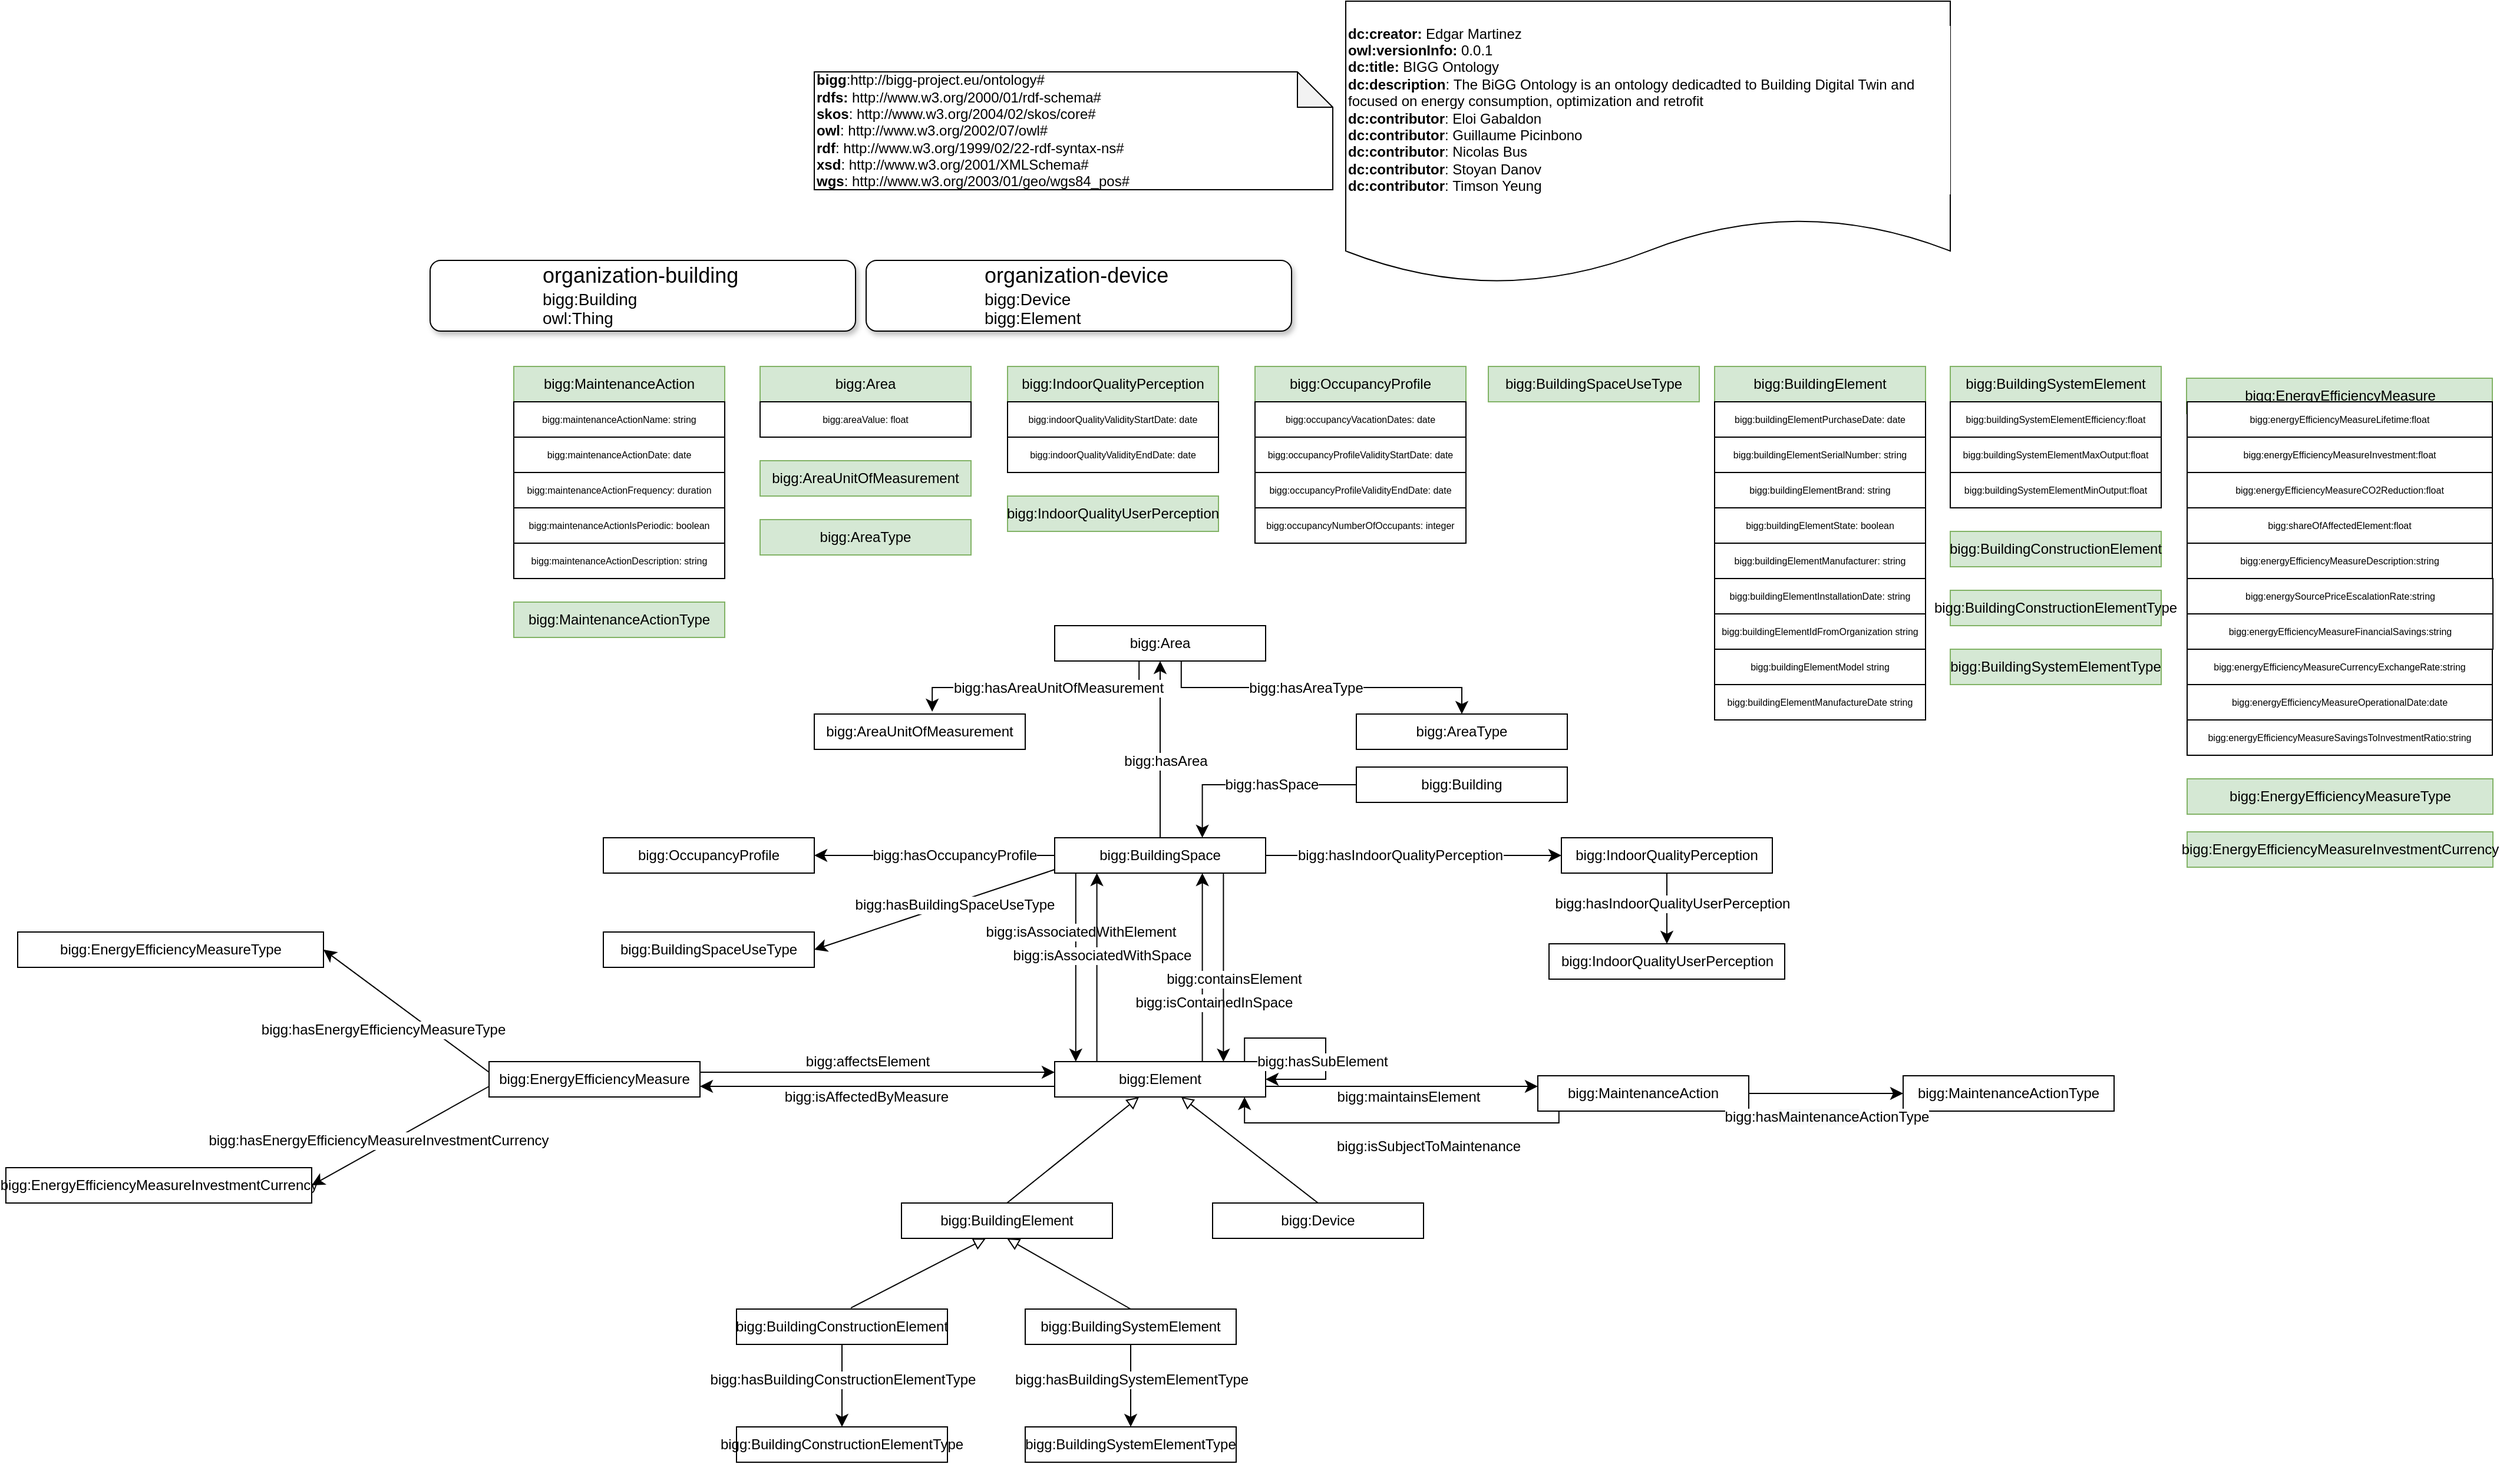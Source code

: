 <mxfile version="20.2.3" type="embed"><diagram id="sByL3Rf1dp-cdoiCJWXM" name="Page-1"><mxGraphModel dx="2007" dy="1798" grid="1" gridSize="10" guides="1" tooltips="1" connect="1" arrows="1" fold="1" page="1" pageScale="1" pageWidth="827" pageHeight="1169" math="0" shadow="0"><root><mxCell id="0"/><mxCell id="1" parent="0"/><mxCell id="2" value="bigg:IndoorQualityPerception" style="rounded=0;whiteSpace=wrap;html=1;snapToPoint=1;points=[[0.1,0],[0.2,0],[0.3,0],[0.4,0],[0.5,0],[0.6,0],[0.7,0],[0.8,0],[0.9,0],[0,0.1],[0,0.3],[0,0.5],[0,0.7],[0,0.9],[0.1,1],[0.2,1],[0.3,1],[0.4,1],[0.5,1],[0.6,1],[0.7,1],[0.8,1],[0.9,1],[1,0.1],[1,0.3],[1,0.5],[1,0.7],[1,0.9]];fillColor=#d5e8d4;strokeColor=#82b366;" parent="1" vertex="1"><mxGeometry x="240" y="160.0" width="179" height="30" as="geometry"/></mxCell><mxCell id="3" value="bigg:indoorQualityValidityStartDate: date" style="rounded=0;whiteSpace=wrap;html=1;snapToPoint=1;points=[[0.1,0],[0.2,0],[0.3,0],[0.4,0],[0.5,0],[0.6,0],[0.7,0],[0.8,0],[0.9,0],[0,0.1],[0,0.3],[0,0.5],[0,0.7],[0,0.9],[0.1,1],[0.2,1],[0.3,1],[0.4,1],[0.5,1],[0.6,1],[0.7,1],[0.8,1],[0.9,1],[1,0.1],[1,0.3],[1,0.5],[1,0.7],[1,0.9]];fontSize=8;" parent="1" vertex="1"><mxGeometry x="240" y="190.0" width="179" height="30" as="geometry"/></mxCell><mxCell id="4" value="bigg:indoorQualityValidityEndDate: date" style="rounded=0;whiteSpace=wrap;html=1;snapToPoint=1;points=[[0.1,0],[0.2,0],[0.3,0],[0.4,0],[0.5,0],[0.6,0],[0.7,0],[0.8,0],[0.9,0],[0,0.1],[0,0.3],[0,0.5],[0,0.7],[0,0.9],[0.1,1],[0.2,1],[0.3,1],[0.4,1],[0.5,1],[0.6,1],[0.7,1],[0.8,1],[0.9,1],[1,0.1],[1,0.3],[1,0.5],[1,0.7],[1,0.9]];labelBackgroundColor=none;fontFamily=Helvetica;fontColor=#000000;fontSize=8;" parent="1" vertex="1"><mxGeometry x="240" y="220.0" width="179" height="30" as="geometry"/></mxCell><mxCell id="5" value="bigg:IndoorQualityUserPerception" style="rounded=0;whiteSpace=wrap;html=1;snapToPoint=1;points=[[0.1,0],[0.2,0],[0.3,0],[0.4,0],[0.5,0],[0.6,0],[0.7,0],[0.8,0],[0.9,0],[0,0.1],[0,0.3],[0,0.5],[0,0.7],[0,0.9],[0.1,1],[0.2,1],[0.3,1],[0.4,1],[0.5,1],[0.6,1],[0.7,1],[0.8,1],[0.9,1],[1,0.1],[1,0.3],[1,0.5],[1,0.7],[1,0.9]];fillColor=#d5e8d4;strokeColor=#82b366;" parent="1" vertex="1"><mxGeometry x="240" y="270.0" width="179" height="30" as="geometry"/></mxCell><mxCell id="6" value="bigg:Area" style="rounded=0;whiteSpace=wrap;html=1;snapToPoint=1;points=[[0.1,0],[0.2,0],[0.3,0],[0.4,0],[0.5,0],[0.6,0],[0.7,0],[0.8,0],[0.9,0],[0,0.1],[0,0.3],[0,0.5],[0,0.7],[0,0.9],[0.1,1],[0.2,1],[0.3,1],[0.4,1],[0.5,1],[0.6,1],[0.7,1],[0.8,1],[0.9,1],[1,0.1],[1,0.3],[1,0.5],[1,0.7],[1,0.9]];fillColor=#d5e8d4;strokeColor=#82b366;" parent="1" vertex="1"><mxGeometry x="30" y="160.0" width="179" height="30" as="geometry"/></mxCell><mxCell id="7" value="bigg:areaValue: float" style="rounded=0;whiteSpace=wrap;html=1;snapToPoint=1;points=[[0.1,0],[0.2,0],[0.3,0],[0.4,0],[0.5,0],[0.6,0],[0.7,0],[0.8,0],[0.9,0],[0,0.1],[0,0.3],[0,0.5],[0,0.7],[0,0.9],[0.1,1],[0.2,1],[0.3,1],[0.4,1],[0.5,1],[0.6,1],[0.7,1],[0.8,1],[0.9,1],[1,0.1],[1,0.3],[1,0.5],[1,0.7],[1,0.9]];fontSize=8;" parent="1" vertex="1"><mxGeometry x="30" y="190.0" width="179" height="30" as="geometry"/></mxCell><mxCell id="8" value="bigg:AreaType" style="rounded=0;whiteSpace=wrap;html=1;snapToPoint=1;points=[[0.1,0],[0.2,0],[0.3,0],[0.4,0],[0.5,0],[0.6,0],[0.7,0],[0.8,0],[0.9,0],[0,0.1],[0,0.3],[0,0.5],[0,0.7],[0,0.9],[0.1,1],[0.2,1],[0.3,1],[0.4,1],[0.5,1],[0.6,1],[0.7,1],[0.8,1],[0.9,1],[1,0.1],[1,0.3],[1,0.5],[1,0.7],[1,0.9]];fillColor=#d5e8d4;strokeColor=#82b366;" parent="1" vertex="1"><mxGeometry x="30" y="290.0" width="179" height="30" as="geometry"/></mxCell><mxCell id="9" value="bigg:AreaUnitOfMeasurement" style="rounded=0;whiteSpace=wrap;html=1;snapToPoint=1;points=[[0.1,0],[0.2,0],[0.3,0],[0.4,0],[0.5,0],[0.6,0],[0.7,0],[0.8,0],[0.9,0],[0,0.1],[0,0.3],[0,0.5],[0,0.7],[0,0.9],[0.1,1],[0.2,1],[0.3,1],[0.4,1],[0.5,1],[0.6,1],[0.7,1],[0.8,1],[0.9,1],[1,0.1],[1,0.3],[1,0.5],[1,0.7],[1,0.9]];fillColor=#d5e8d4;strokeColor=#82b366;" parent="1" vertex="1"><mxGeometry x="30" y="240.0" width="179" height="30" as="geometry"/></mxCell><mxCell id="10" value="bigg:OccupancyProfile" style="rounded=0;whiteSpace=wrap;html=1;snapToPoint=1;points=[[0.1,0],[0.2,0],[0.3,0],[0.4,0],[0.5,0],[0.6,0],[0.7,0],[0.8,0],[0.9,0],[0,0.1],[0,0.3],[0,0.5],[0,0.7],[0,0.9],[0.1,1],[0.2,1],[0.3,1],[0.4,1],[0.5,1],[0.6,1],[0.7,1],[0.8,1],[0.9,1],[1,0.1],[1,0.3],[1,0.5],[1,0.7],[1,0.9]];fillColor=#d5e8d4;strokeColor=#82b366;" parent="1" vertex="1"><mxGeometry x="450" y="160.0" width="179" height="30" as="geometry"/></mxCell><mxCell id="11" value="bigg:occupancyVacationDates: date" style="rounded=0;whiteSpace=wrap;html=1;snapToPoint=1;points=[[0.1,0],[0.2,0],[0.3,0],[0.4,0],[0.5,0],[0.6,0],[0.7,0],[0.8,0],[0.9,0],[0,0.1],[0,0.3],[0,0.5],[0,0.7],[0,0.9],[0.1,1],[0.2,1],[0.3,1],[0.4,1],[0.5,1],[0.6,1],[0.7,1],[0.8,1],[0.9,1],[1,0.1],[1,0.3],[1,0.5],[1,0.7],[1,0.9]];fontSize=8;" parent="1" vertex="1"><mxGeometry x="450" y="190.0" width="179" height="30" as="geometry"/></mxCell><mxCell id="12" value="bigg:occupancyProfileValidityStartDate: date" style="rounded=0;whiteSpace=wrap;html=1;snapToPoint=1;points=[[0.1,0],[0.2,0],[0.3,0],[0.4,0],[0.5,0],[0.6,0],[0.7,0],[0.8,0],[0.9,0],[0,0.1],[0,0.3],[0,0.5],[0,0.7],[0,0.9],[0.1,1],[0.2,1],[0.3,1],[0.4,1],[0.5,1],[0.6,1],[0.7,1],[0.8,1],[0.9,1],[1,0.1],[1,0.3],[1,0.5],[1,0.7],[1,0.9]];labelBackgroundColor=none;fontFamily=Helvetica;fontColor=#000000;fontSize=8;" parent="1" vertex="1"><mxGeometry x="450" y="220.0" width="179" height="30" as="geometry"/></mxCell><mxCell id="13" value="bigg:occupancyProfileValidityEndDate: date" style="rounded=0;whiteSpace=wrap;html=1;snapToPoint=1;points=[[0.1,0],[0.2,0],[0.3,0],[0.4,0],[0.5,0],[0.6,0],[0.7,0],[0.8,0],[0.9,0],[0,0.1],[0,0.3],[0,0.5],[0,0.7],[0,0.9],[0.1,1],[0.2,1],[0.3,1],[0.4,1],[0.5,1],[0.6,1],[0.7,1],[0.8,1],[0.9,1],[1,0.1],[1,0.3],[1,0.5],[1,0.7],[1,0.9]];labelBackgroundColor=none;fontFamily=Helvetica;fontColor=#000000;fontSize=8;" parent="1" vertex="1"><mxGeometry x="450" y="250.0" width="179" height="30" as="geometry"/></mxCell><mxCell id="14" value="bigg:occupancyNumberOfOccupants: integer" style="rounded=0;whiteSpace=wrap;html=1;snapToPoint=1;points=[[0.1,0],[0.2,0],[0.3,0],[0.4,0],[0.5,0],[0.6,0],[0.7,0],[0.8,0],[0.9,0],[0,0.1],[0,0.3],[0,0.5],[0,0.7],[0,0.9],[0.1,1],[0.2,1],[0.3,1],[0.4,1],[0.5,1],[0.6,1],[0.7,1],[0.8,1],[0.9,1],[1,0.1],[1,0.3],[1,0.5],[1,0.7],[1,0.9]];labelBackgroundColor=none;fontFamily=Helvetica;fontColor=#000000;fontSize=8;" parent="1" vertex="1"><mxGeometry x="450" y="280.0" width="179" height="30" as="geometry"/></mxCell><mxCell id="20" value="&lt;div&gt;&lt;b&gt;bigg&lt;/b&gt;:http://bigg-project.eu/ontology#&lt;/div&gt;&lt;div&gt;&lt;/div&gt;&lt;b&gt;rdfs:&lt;/b&gt; http://www.w3.org/2000/01/rdf-schema#&lt;br&gt;&lt;div&gt;&lt;span style=&quot;background-color: initial;&quot;&gt;&lt;b&gt;skos&lt;/b&gt;: http://www.w3.org/2004/02/skos/core#&lt;/span&gt;&lt;br&gt;&lt;/div&gt;&lt;div&gt;&lt;b&gt;owl&lt;/b&gt;: http://www.w3.org/2002/07/owl#&lt;/div&gt;&lt;div&gt;&lt;span style=&quot;background-color: initial;&quot;&gt;&lt;b&gt;rdf&lt;/b&gt;: http://www.w3.org/1999/02/22-rdf-syntax-ns#&lt;/span&gt;&lt;br&gt;&lt;/div&gt;&lt;div&gt;&lt;b&gt;xsd&lt;/b&gt;: http://www.w3.org/2001/XMLSchema#&lt;/div&gt;&lt;div&gt;&lt;b&gt;wgs&lt;/b&gt;: http://www.w3.org/2003/01/geo/wgs84_pos#&lt;/div&gt;" style="shape=note;whiteSpace=wrap;html=1;backgroundOutline=1;darkOpacity=0.05;align=left;" parent="1" vertex="1"><mxGeometry x="76" y="-90" width="440" height="100" as="geometry"/></mxCell><mxCell id="21" value="&lt;div&gt;&lt;b&gt;dc:creator:&lt;/b&gt;&amp;nbsp;Edgar Martinez&lt;/div&gt;&lt;div&gt;&lt;b&gt;owl:versionInfo:&lt;/b&gt; 0.0.1&lt;/div&gt;&lt;div&gt;&lt;b&gt;dc:title:&lt;/b&gt;&amp;nbsp;BIGG Ontology&lt;/div&gt;&lt;div&gt;&lt;b&gt;dc:description&lt;/b&gt;:&amp;nbsp;The BiGG Ontology is an ontology dedicadted to Building Digital Twin and focused on energy consumption, optimization and retrofit&lt;/div&gt;&lt;div&gt;&lt;b&gt;dc:contributor&lt;/b&gt;:&amp;nbsp;Eloi Gabaldon&lt;/div&gt;&lt;div&gt;&lt;b&gt;dc:contributor&lt;/b&gt;:&amp;nbsp;Guillaume Picinbono&lt;br&gt;&lt;/div&gt;&lt;div&gt;&lt;b&gt;dc:contributor&lt;/b&gt;:&amp;nbsp;&lt;span style=&quot;background-color: rgb(255, 255, 255);&quot;&gt;Nicolas Bus&lt;br&gt;&lt;/span&gt;&lt;/div&gt;&lt;div&gt;&lt;span style=&quot;background-color: rgb(255, 255, 255);&quot;&gt;&lt;b&gt;dc:contributor&lt;/b&gt;:&amp;nbsp;Stoyan Danov&lt;br&gt;&lt;/span&gt;&lt;/div&gt;&lt;div&gt;&lt;span style=&quot;background-color: rgb(255, 255, 255);&quot;&gt;&lt;b&gt;dc:contributor&lt;/b&gt;:&amp;nbsp;Timson Yeung&lt;/span&gt;&lt;/div&gt;" style="shape=document;whiteSpace=wrap;html=1;boundedLbl=1;labelBackgroundColor=#ffffff;strokeColor=#000000;fontSize=12;fontColor=#000000;size=0.233;align=left;" parent="1" vertex="1"><mxGeometry x="527" y="-150" width="513" height="240" as="geometry"/></mxCell><mxCell id="22" value="bigg:BuildingSpaceUseType" style="rounded=0;whiteSpace=wrap;html=1;snapToPoint=1;points=[[0.1,0],[0.2,0],[0.3,0],[0.4,0],[0.5,0],[0.6,0],[0.7,0],[0.8,0],[0.9,0],[0,0.1],[0,0.3],[0,0.5],[0,0.7],[0,0.9],[0.1,1],[0.2,1],[0.3,1],[0.4,1],[0.5,1],[0.6,1],[0.7,1],[0.8,1],[0.9,1],[1,0.1],[1,0.3],[1,0.5],[1,0.7],[1,0.9]];fillColor=#d5e8d4;strokeColor=#82b366;" parent="1" vertex="1"><mxGeometry x="648" y="160.0" width="179" height="30" as="geometry"/></mxCell><mxCell id="23" value="bigg:BuildingSpace" style="rounded=0;whiteSpace=wrap;html=1;snapToPoint=1;points=[[0.1,0],[0.2,0],[0.3,0],[0.4,0],[0.5,0],[0.6,0],[0.7,0],[0.8,0],[0.9,0],[0,0.1],[0,0.3],[0,0.5],[0,0.7],[0,0.9],[0.1,1],[0.2,1],[0.3,1],[0.4,1],[0.5,1],[0.6,1],[0.7,1],[0.8,1],[0.9,1],[1,0.1],[1,0.3],[1,0.5],[1,0.7],[1,0.9]];" parent="1" vertex="1"><mxGeometry x="280" y="560" width="179" height="30" as="geometry"/></mxCell><mxCell id="24" value="bigg:Area" style="rounded=0;whiteSpace=wrap;html=1;snapToPoint=1;points=[[0.1,0],[0.2,0],[0.3,0],[0.4,0],[0.5,0],[0.6,0],[0.7,0],[0.8,0],[0.9,0],[0,0.1],[0,0.3],[0,0.5],[0,0.7],[0,0.9],[0.1,1],[0.2,1],[0.3,1],[0.4,1],[0.5,1],[0.6,1],[0.7,1],[0.8,1],[0.9,1],[1,0.1],[1,0.3],[1,0.5],[1,0.7],[1,0.9]];" parent="1" vertex="1"><mxGeometry x="280" y="380.0" width="179" height="30" as="geometry"/></mxCell><mxCell id="25" value="" style="endArrow=classic;html=1;endSize=8;arcSize=0;rounded=0;entryX=0.5;entryY=1;entryDx=0;entryDy=0;exitX=0.5;exitY=0;exitDx=0;exitDy=0;" parent="1" source="23" target="24" edge="1"><mxGeometry width="50" height="50" relative="1" as="geometry"><mxPoint x="380" y="550" as="sourcePoint"/><mxPoint x="450" y="890" as="targetPoint"/></mxGeometry></mxCell><mxCell id="26" value="&lt;div&gt;bigg:hasArea&lt;/div&gt;" style="text;html=1;align=center;verticalAlign=middle;resizable=0;points=[];labelBackgroundColor=#ffffff;" parent="25" vertex="1" connectable="0"><mxGeometry x="-0.127" relative="1" as="geometry"><mxPoint x="4.17" as="offset"/></mxGeometry></mxCell><mxCell id="27" value="bigg:AreaType" style="rounded=0;whiteSpace=wrap;html=1;snapToPoint=1;points=[[0.1,0],[0.2,0],[0.3,0],[0.4,0],[0.5,0],[0.6,0],[0.7,0],[0.8,0],[0.9,0],[0,0.1],[0,0.3],[0,0.5],[0,0.7],[0,0.9],[0.1,1],[0.2,1],[0.3,1],[0.4,1],[0.5,1],[0.6,1],[0.7,1],[0.8,1],[0.9,1],[1,0.1],[1,0.3],[1,0.5],[1,0.7],[1,0.9]];" parent="1" vertex="1"><mxGeometry x="536" y="455.0" width="179" height="30" as="geometry"/></mxCell><mxCell id="28" value="bigg:AreaUnitOfMeasurement" style="rounded=0;whiteSpace=wrap;html=1;snapToPoint=1;points=[[0.1,0],[0.2,0],[0.3,0],[0.4,0],[0.5,0],[0.6,0],[0.7,0],[0.8,0],[0.9,0],[0,0.1],[0,0.3],[0,0.5],[0,0.7],[0,0.9],[0.1,1],[0.2,1],[0.3,1],[0.4,1],[0.5,1],[0.6,1],[0.7,1],[0.8,1],[0.9,1],[1,0.1],[1,0.3],[1,0.5],[1,0.7],[1,0.9]];" parent="1" vertex="1"><mxGeometry x="76" y="455.0" width="179" height="30" as="geometry"/></mxCell><mxCell id="30" value="" style="endArrow=classic;html=1;exitX=0.4;exitY=1;exitDx=0;exitDy=0;endSize=8;arcSize=0;rounded=0;entryX=0.559;entryY=-0.067;entryDx=0;entryDy=0;entryPerimeter=0;edgeStyle=orthogonalEdgeStyle;" parent="1" source="24" target="28" edge="1"><mxGeometry width="50" height="50" relative="1" as="geometry"><mxPoint x="274.7" y="1056" as="sourcePoint"/><mxPoint x="168.5" y="1219" as="targetPoint"/></mxGeometry></mxCell><mxCell id="31" value="&lt;div&gt;bigg:hasAreaUnitOfMeasurement&lt;/div&gt;" style="text;html=1;align=center;verticalAlign=middle;resizable=0;points=[];labelBackgroundColor=#ffffff;" parent="30" vertex="1" connectable="0"><mxGeometry x="-0.127" relative="1" as="geometry"><mxPoint x="4.17" as="offset"/></mxGeometry></mxCell><mxCell id="32" value="" style="endArrow=classic;html=1;exitX=0.6;exitY=1;exitDx=0;exitDy=0;endSize=8;arcSize=0;rounded=0;entryX=0.5;entryY=0;entryDx=0;entryDy=0;edgeStyle=orthogonalEdgeStyle;" parent="1" source="24" target="27" edge="1"><mxGeometry width="50" height="50" relative="1" as="geometry"><mxPoint x="361.6" y="740" as="sourcePoint"/><mxPoint x="280.061" y="807.99" as="targetPoint"/></mxGeometry></mxCell><mxCell id="33" value="&lt;div&gt;bigg:hasAreaType&lt;/div&gt;" style="text;html=1;align=center;verticalAlign=middle;resizable=0;points=[];labelBackgroundColor=#ffffff;" parent="32" vertex="1" connectable="0"><mxGeometry x="-0.127" relative="1" as="geometry"><mxPoint x="4.17" as="offset"/></mxGeometry></mxCell><mxCell id="34" value="bigg:IndoorQualityPerception" style="rounded=0;whiteSpace=wrap;html=1;snapToPoint=1;points=[[0.1,0],[0.2,0],[0.3,0],[0.4,0],[0.5,0],[0.6,0],[0.7,0],[0.8,0],[0.9,0],[0,0.1],[0,0.3],[0,0.5],[0,0.7],[0,0.9],[0.1,1],[0.2,1],[0.3,1],[0.4,1],[0.5,1],[0.6,1],[0.7,1],[0.8,1],[0.9,1],[1,0.1],[1,0.3],[1,0.5],[1,0.7],[1,0.9]];" parent="1" vertex="1"><mxGeometry x="710" y="560.0" width="179" height="30" as="geometry"/></mxCell><mxCell id="35" value="" style="endArrow=classic;html=1;exitX=1;exitY=0.5;exitDx=0;exitDy=0;endSize=8;arcSize=0;rounded=0;entryX=0;entryY=0.5;entryDx=0;entryDy=0;" parent="1" source="23" target="34" edge="1"><mxGeometry width="50" height="50" relative="1" as="geometry"><mxPoint x="379.5" y="600" as="sourcePoint"/><mxPoint x="379.5" y="660" as="targetPoint"/></mxGeometry></mxCell><mxCell id="36" value="&lt;div&gt;bigg:hasIndoorQualityPerception&lt;/div&gt;" style="text;html=1;align=center;verticalAlign=middle;resizable=0;points=[];labelBackgroundColor=#ffffff;" parent="35" vertex="1" connectable="0"><mxGeometry x="-0.127" relative="1" as="geometry"><mxPoint x="4.17" as="offset"/></mxGeometry></mxCell><mxCell id="37" value="bigg:IndoorQualityUserPerception" style="rounded=0;whiteSpace=wrap;html=1;snapToPoint=1;points=[[0.1,0],[0.2,0],[0.3,0],[0.4,0],[0.5,0],[0.6,0],[0.7,0],[0.8,0],[0.9,0],[0,0.1],[0,0.3],[0,0.5],[0,0.7],[0,0.9],[0.1,1],[0.2,1],[0.3,1],[0.4,1],[0.5,1],[0.6,1],[0.7,1],[0.8,1],[0.9,1],[1,0.1],[1,0.3],[1,0.5],[1,0.7],[1,0.9]];" parent="1" vertex="1"><mxGeometry x="699.5" y="650" width="200" height="30" as="geometry"/></mxCell><mxCell id="38" value="" style="endArrow=classic;html=1;exitX=0.5;exitY=1;exitDx=0;exitDy=0;endSize=8;arcSize=0;rounded=0;entryX=0.5;entryY=0;entryDx=0;entryDy=0;" parent="1" source="34" target="37" edge="1"><mxGeometry width="50" height="50" relative="1" as="geometry"><mxPoint x="469" y="585" as="sourcePoint"/><mxPoint x="720" y="585" as="targetPoint"/></mxGeometry></mxCell><mxCell id="39" value="&lt;div&gt;bigg:hasIndoorQualityUserPerception&lt;/div&gt;" style="text;html=1;align=center;verticalAlign=middle;resizable=0;points=[];labelBackgroundColor=#ffffff;" parent="38" vertex="1" connectable="0"><mxGeometry x="-0.127" relative="1" as="geometry"><mxPoint x="4.17" as="offset"/></mxGeometry></mxCell><mxCell id="40" value="bigg:OccupancyProfile" style="rounded=0;whiteSpace=wrap;html=1;snapToPoint=1;points=[[0.1,0],[0.2,0],[0.3,0],[0.4,0],[0.5,0],[0.6,0],[0.7,0],[0.8,0],[0.9,0],[0,0.1],[0,0.3],[0,0.5],[0,0.7],[0,0.9],[0.1,1],[0.2,1],[0.3,1],[0.4,1],[0.5,1],[0.6,1],[0.7,1],[0.8,1],[0.9,1],[1,0.1],[1,0.3],[1,0.5],[1,0.7],[1,0.9]];" parent="1" vertex="1"><mxGeometry x="-103" y="560.0" width="179" height="30" as="geometry"/></mxCell><mxCell id="41" value="" style="endArrow=classic;html=1;exitX=0;exitY=0.5;exitDx=0;exitDy=0;endSize=8;arcSize=0;rounded=0;entryX=1;entryY=0.5;entryDx=0;entryDy=0;" parent="1" source="23" target="40" edge="1"><mxGeometry width="50" height="50" relative="1" as="geometry"><mxPoint x="469" y="585" as="sourcePoint"/><mxPoint x="720" y="585" as="targetPoint"/></mxGeometry></mxCell><mxCell id="42" value="&lt;div&gt;bigg:hasOccupancyProfile&lt;/div&gt;" style="text;html=1;align=center;verticalAlign=middle;resizable=0;points=[];labelBackgroundColor=#ffffff;" parent="41" vertex="1" connectable="0"><mxGeometry x="-0.127" relative="1" as="geometry"><mxPoint x="4.17" as="offset"/></mxGeometry></mxCell><mxCell id="45" value="bigg:BuildingSpaceUseType" style="rounded=0;whiteSpace=wrap;html=1;snapToPoint=1;points=[[0.1,0],[0.2,0],[0.3,0],[0.4,0],[0.5,0],[0.6,0],[0.7,0],[0.8,0],[0.9,0],[0,0.1],[0,0.3],[0,0.5],[0,0.7],[0,0.9],[0.1,1],[0.2,1],[0.3,1],[0.4,1],[0.5,1],[0.6,1],[0.7,1],[0.8,1],[0.9,1],[1,0.1],[1,0.3],[1,0.5],[1,0.7],[1,0.9]];" parent="1" vertex="1"><mxGeometry x="-103" y="640.0" width="179" height="30" as="geometry"/></mxCell><mxCell id="46" value="" style="endArrow=classic;html=1;endSize=8;arcSize=0;rounded=0;entryX=1;entryY=0.5;entryDx=0;entryDy=0;exitX=0;exitY=0.9;exitDx=0;exitDy=0;" parent="1" source="23" target="45" edge="1"><mxGeometry width="50" height="50" relative="1" as="geometry"><mxPoint x="250" y="620" as="sourcePoint"/><mxPoint x="86" y="585" as="targetPoint"/></mxGeometry></mxCell><mxCell id="47" value="&lt;div&gt;bigg:hasBuildingSpaceUseType&lt;/div&gt;" style="text;html=1;align=center;verticalAlign=middle;resizable=0;points=[];labelBackgroundColor=#ffffff;" parent="46" vertex="1" connectable="0"><mxGeometry x="-0.127" relative="1" as="geometry"><mxPoint x="4.17" as="offset"/></mxGeometry></mxCell><mxCell id="49" value="bigg:Element" style="rounded=0;whiteSpace=wrap;html=1;snapToPoint=1;points=[[0.1,0],[0.2,0],[0.3,0],[0.4,0],[0.5,0],[0.6,0],[0.7,0],[0.8,0],[0.9,0],[0,0.1],[0,0.3],[0,0.5],[0,0.7],[0,0.9],[0.1,1],[0.2,1],[0.3,1],[0.4,1],[0.5,1],[0.6,1],[0.7,1],[0.8,1],[0.9,1],[1,0.1],[1,0.3],[1,0.5],[1,0.7],[1,0.9]];" parent="1" vertex="1"><mxGeometry x="280" y="750.0" width="179" height="30" as="geometry"/></mxCell><mxCell id="50" value="" style="endArrow=classic;html=1;endSize=8;arcSize=0;rounded=0;entryX=0.1;entryY=0;entryDx=0;entryDy=0;exitX=0.1;exitY=1;exitDx=0;exitDy=0;" parent="1" source="23" target="49" edge="1"><mxGeometry width="50" height="50" relative="1" as="geometry"><mxPoint x="379.5" y="570" as="sourcePoint"/><mxPoint x="379.5" y="420" as="targetPoint"/></mxGeometry></mxCell><mxCell id="51" value="&lt;div&gt;bigg:isAssociatedWithElement&lt;/div&gt;" style="text;html=1;align=center;verticalAlign=middle;resizable=0;points=[];labelBackgroundColor=#ffffff;" parent="50" vertex="1" connectable="0"><mxGeometry x="-0.127" relative="1" as="geometry"><mxPoint x="4" y="-20" as="offset"/></mxGeometry></mxCell><mxCell id="52" value="" style="endArrow=classic;html=1;endSize=8;arcSize=0;rounded=0;entryX=0.2;entryY=1;entryDx=0;entryDy=0;exitX=0.2;exitY=0;exitDx=0;exitDy=0;" parent="1" source="49" target="23" edge="1"><mxGeometry width="50" height="50" relative="1" as="geometry"><mxPoint x="307.9" y="600" as="sourcePoint"/><mxPoint x="307.9" y="720" as="targetPoint"/></mxGeometry></mxCell><mxCell id="53" value="&lt;div&gt;bigg:isAssociatedWithSpace&lt;/div&gt;" style="text;html=1;align=center;verticalAlign=middle;resizable=0;points=[];labelBackgroundColor=#ffffff;" parent="52" vertex="1" connectable="0"><mxGeometry x="-0.127" relative="1" as="geometry"><mxPoint x="4" y="-20" as="offset"/></mxGeometry></mxCell><mxCell id="54" value="" style="endArrow=classic;html=1;endSize=8;arcSize=0;rounded=0;entryX=0.7;entryY=1;entryDx=0;entryDy=0;exitX=0.7;exitY=0;exitDx=0;exitDy=0;" parent="1" source="49" target="23" edge="1"><mxGeometry width="50" height="50" relative="1" as="geometry"><mxPoint x="325.8" y="720" as="sourcePoint"/><mxPoint x="325.8" y="600" as="targetPoint"/></mxGeometry></mxCell><mxCell id="55" value="&lt;div&gt;bigg:isContainedInSpace&lt;/div&gt;" style="text;html=1;align=center;verticalAlign=middle;resizable=0;points=[];labelBackgroundColor=#ffffff;" parent="54" vertex="1" connectable="0"><mxGeometry x="-0.127" relative="1" as="geometry"><mxPoint x="9" y="20" as="offset"/></mxGeometry></mxCell><mxCell id="56" value="" style="endArrow=classic;html=1;endSize=8;arcSize=0;rounded=0;entryX=0.8;entryY=0;entryDx=0;entryDy=0;exitX=0.8;exitY=1;exitDx=0;exitDy=0;" parent="1" source="23" target="49" edge="1"><mxGeometry width="50" height="50" relative="1" as="geometry"><mxPoint x="415.3" y="760" as="sourcePoint"/><mxPoint x="415.3" y="600" as="targetPoint"/></mxGeometry></mxCell><mxCell id="57" value="&lt;div&gt;bigg:containsElement&lt;/div&gt;" style="text;html=1;align=center;verticalAlign=middle;resizable=0;points=[];labelBackgroundColor=#ffffff;" parent="56" vertex="1" connectable="0"><mxGeometry x="-0.127" relative="1" as="geometry"><mxPoint x="9" y="20" as="offset"/></mxGeometry></mxCell><mxCell id="58" value="bigg:Device" style="rounded=0;whiteSpace=wrap;html=1;snapToPoint=1;points=[[0.1,0],[0.2,0],[0.3,0],[0.4,0],[0.5,0],[0.6,0],[0.7,0],[0.8,0],[0.9,0],[0,0.1],[0,0.3],[0,0.5],[0,0.7],[0,0.9],[0.1,1],[0.2,1],[0.3,1],[0.4,1],[0.5,1],[0.6,1],[0.7,1],[0.8,1],[0.9,1],[1,0.1],[1,0.3],[1,0.5],[1,0.7],[1,0.9]];" parent="1" vertex="1"><mxGeometry x="414" y="870.0" width="179" height="30" as="geometry"/></mxCell><mxCell id="59" value="bigg:BuildingElement" style="rounded=0;whiteSpace=wrap;html=1;snapToPoint=1;points=[[0.1,0],[0.2,0],[0.3,0],[0.4,0],[0.5,0],[0.6,0],[0.7,0],[0.8,0],[0.9,0],[0,0.1],[0,0.3],[0,0.5],[0,0.7],[0,0.9],[0.1,1],[0.2,1],[0.3,1],[0.4,1],[0.5,1],[0.6,1],[0.7,1],[0.8,1],[0.9,1],[1,0.1],[1,0.3],[1,0.5],[1,0.7],[1,0.9]];" parent="1" vertex="1"><mxGeometry x="150" y="870.0" width="179" height="30" as="geometry"/></mxCell><mxCell id="60" value="bigg:BuildingElement" style="rounded=0;whiteSpace=wrap;html=1;snapToPoint=1;points=[[0.1,0],[0.2,0],[0.3,0],[0.4,0],[0.5,0],[0.6,0],[0.7,0],[0.8,0],[0.9,0],[0,0.1],[0,0.3],[0,0.5],[0,0.7],[0,0.9],[0.1,1],[0.2,1],[0.3,1],[0.4,1],[0.5,1],[0.6,1],[0.7,1],[0.8,1],[0.9,1],[1,0.1],[1,0.3],[1,0.5],[1,0.7],[1,0.9]];fillColor=#d5e8d4;strokeColor=#82b366;" parent="1" vertex="1"><mxGeometry x="840" y="160.0" width="179" height="30" as="geometry"/></mxCell><mxCell id="62" value="" style="endArrow=block;html=1;fontColor=#000099;exitX=0.5;exitY=0;exitDx=0;exitDy=0;endFill=0;entryX=0.6;entryY=1;entryDx=0;entryDy=0;endSize=8;arcSize=0;rounded=0;" parent="1" source="58" target="49" edge="1"><mxGeometry width="50" height="50" relative="1" as="geometry"><mxPoint x="930" y="440" as="sourcePoint"/><mxPoint x="930" y="370" as="targetPoint"/></mxGeometry></mxCell><mxCell id="65" value="" style="endArrow=block;html=1;fontColor=#000099;exitX=0.5;exitY=0;exitDx=0;exitDy=0;endFill=0;entryX=0.4;entryY=1;entryDx=0;entryDy=0;endSize=8;arcSize=0;rounded=0;" parent="1" source="59" target="49" edge="1"><mxGeometry width="50" height="50" relative="1" as="geometry"><mxPoint x="513.5" y="880" as="sourcePoint"/><mxPoint x="397.4" y="790" as="targetPoint"/></mxGeometry></mxCell><mxCell id="66" value="bigg:BuildingConstructionElement" style="rounded=0;whiteSpace=wrap;html=1;snapToPoint=1;points=[[0.1,0],[0.2,0],[0.3,0],[0.4,0],[0.5,0],[0.6,0],[0.7,0],[0.8,0],[0.9,0],[0,0.1],[0,0.3],[0,0.5],[0,0.7],[0,0.9],[0.1,1],[0.2,1],[0.3,1],[0.4,1],[0.5,1],[0.6,1],[0.7,1],[0.8,1],[0.9,1],[1,0.1],[1,0.3],[1,0.5],[1,0.7],[1,0.9]];" parent="1" vertex="1"><mxGeometry x="10" y="960.0" width="179" height="30" as="geometry"/></mxCell><mxCell id="67" value="bigg:BuildingSystemElement" style="rounded=0;whiteSpace=wrap;html=1;snapToPoint=1;points=[[0.1,0],[0.2,0],[0.3,0],[0.4,0],[0.5,0],[0.6,0],[0.7,0],[0.8,0],[0.9,0],[0,0.1],[0,0.3],[0,0.5],[0,0.7],[0,0.9],[0.1,1],[0.2,1],[0.3,1],[0.4,1],[0.5,1],[0.6,1],[0.7,1],[0.8,1],[0.9,1],[1,0.1],[1,0.3],[1,0.5],[1,0.7],[1,0.9]];" parent="1" vertex="1"><mxGeometry x="255" y="960.0" width="179" height="30" as="geometry"/></mxCell><mxCell id="68" value="" style="endArrow=classic;html=1;endSize=8;arcSize=0;rounded=0;entryX=1;entryY=0.5;entryDx=0;entryDy=0;exitX=0.9;exitY=0;exitDx=0;exitDy=0;edgeStyle=orthogonalEdgeStyle;" parent="1" source="49" target="49" edge="1"><mxGeometry width="50" height="50" relative="1" as="geometry"><mxPoint x="580.0" y="650" as="sourcePoint"/><mxPoint x="580.0" y="810" as="targetPoint"/><Array as="points"><mxPoint x="441" y="730"/><mxPoint x="510" y="730"/><mxPoint x="510" y="765"/></Array></mxGeometry></mxCell><mxCell id="69" value="&lt;div&gt;bigg:hasSubElement&lt;/div&gt;" style="text;html=1;align=center;verticalAlign=middle;resizable=0;points=[];labelBackgroundColor=#ffffff;" parent="68" vertex="1" connectable="0"><mxGeometry x="-0.127" relative="1" as="geometry"><mxPoint x="9" y="20" as="offset"/></mxGeometry></mxCell><mxCell id="70" value="" style="endArrow=block;html=1;fontColor=#000099;exitX=0.542;exitY=-0.033;exitDx=0;exitDy=0;endFill=0;entryX=0.4;entryY=1;entryDx=0;entryDy=0;endSize=8;arcSize=0;rounded=0;exitPerimeter=0;" parent="1" source="66" target="59" edge="1"><mxGeometry width="50" height="50" relative="1" as="geometry"><mxPoint x="249.5" y="880" as="sourcePoint"/><mxPoint x="361.6" y="790" as="targetPoint"/></mxGeometry></mxCell><mxCell id="71" value="" style="endArrow=block;html=1;fontColor=#000099;exitX=0.5;exitY=0;exitDx=0;exitDy=0;endFill=0;entryX=0.5;entryY=1;entryDx=0;entryDy=0;endSize=8;arcSize=0;rounded=0;" parent="1" source="67" target="59" edge="1"><mxGeometry width="50" height="50" relative="1" as="geometry"><mxPoint x="127.018" y="969.01" as="sourcePoint"/><mxPoint x="231.6" y="910" as="targetPoint"/></mxGeometry></mxCell><mxCell id="72" value="bigg:buildingElementPurchaseDate: date" style="rounded=0;whiteSpace=wrap;html=1;snapToPoint=1;points=[[0.1,0],[0.2,0],[0.3,0],[0.4,0],[0.5,0],[0.6,0],[0.7,0],[0.8,0],[0.9,0],[0,0.1],[0,0.3],[0,0.5],[0,0.7],[0,0.9],[0.1,1],[0.2,1],[0.3,1],[0.4,1],[0.5,1],[0.6,1],[0.7,1],[0.8,1],[0.9,1],[1,0.1],[1,0.3],[1,0.5],[1,0.7],[1,0.9]];fontSize=8;" parent="1" vertex="1"><mxGeometry x="840" y="190.0" width="179" height="30" as="geometry"/></mxCell><mxCell id="73" value="bigg:buildingElementSerialNumber: string" style="rounded=0;whiteSpace=wrap;html=1;snapToPoint=1;points=[[0.1,0],[0.2,0],[0.3,0],[0.4,0],[0.5,0],[0.6,0],[0.7,0],[0.8,0],[0.9,0],[0,0.1],[0,0.3],[0,0.5],[0,0.7],[0,0.9],[0.1,1],[0.2,1],[0.3,1],[0.4,1],[0.5,1],[0.6,1],[0.7,1],[0.8,1],[0.9,1],[1,0.1],[1,0.3],[1,0.5],[1,0.7],[1,0.9]];fontSize=8;" parent="1" vertex="1"><mxGeometry x="840" y="220.0" width="179" height="30" as="geometry"/></mxCell><mxCell id="74" value="bigg:buildingElementBrand: string" style="rounded=0;whiteSpace=wrap;html=1;snapToPoint=1;points=[[0.1,0],[0.2,0],[0.3,0],[0.4,0],[0.5,0],[0.6,0],[0.7,0],[0.8,0],[0.9,0],[0,0.1],[0,0.3],[0,0.5],[0,0.7],[0,0.9],[0.1,1],[0.2,1],[0.3,1],[0.4,1],[0.5,1],[0.6,1],[0.7,1],[0.8,1],[0.9,1],[1,0.1],[1,0.3],[1,0.5],[1,0.7],[1,0.9]];fontSize=8;" parent="1" vertex="1"><mxGeometry x="840" y="250.0" width="179" height="30" as="geometry"/></mxCell><mxCell id="75" value="bigg:buildingElementState: boolean" style="rounded=0;whiteSpace=wrap;html=1;snapToPoint=1;points=[[0.1,0],[0.2,0],[0.3,0],[0.4,0],[0.5,0],[0.6,0],[0.7,0],[0.8,0],[0.9,0],[0,0.1],[0,0.3],[0,0.5],[0,0.7],[0,0.9],[0.1,1],[0.2,1],[0.3,1],[0.4,1],[0.5,1],[0.6,1],[0.7,1],[0.8,1],[0.9,1],[1,0.1],[1,0.3],[1,0.5],[1,0.7],[1,0.9]];fontSize=8;" parent="1" vertex="1"><mxGeometry x="840" y="280.0" width="179" height="30" as="geometry"/></mxCell><mxCell id="76" value="bigg:buildingElementManufacturer: string" style="rounded=0;whiteSpace=wrap;html=1;snapToPoint=1;points=[[0.1,0],[0.2,0],[0.3,0],[0.4,0],[0.5,0],[0.6,0],[0.7,0],[0.8,0],[0.9,0],[0,0.1],[0,0.3],[0,0.5],[0,0.7],[0,0.9],[0.1,1],[0.2,1],[0.3,1],[0.4,1],[0.5,1],[0.6,1],[0.7,1],[0.8,1],[0.9,1],[1,0.1],[1,0.3],[1,0.5],[1,0.7],[1,0.9]];fontSize=8;" parent="1" vertex="1"><mxGeometry x="840" y="310.0" width="179" height="30" as="geometry"/></mxCell><mxCell id="77" value="bigg:buildingElementInstallationDate: string" style="rounded=0;whiteSpace=wrap;html=1;snapToPoint=1;points=[[0.1,0],[0.2,0],[0.3,0],[0.4,0],[0.5,0],[0.6,0],[0.7,0],[0.8,0],[0.9,0],[0,0.1],[0,0.3],[0,0.5],[0,0.7],[0,0.9],[0.1,1],[0.2,1],[0.3,1],[0.4,1],[0.5,1],[0.6,1],[0.7,1],[0.8,1],[0.9,1],[1,0.1],[1,0.3],[1,0.5],[1,0.7],[1,0.9]];fontSize=8;" parent="1" vertex="1"><mxGeometry x="840" y="340.0" width="179" height="30" as="geometry"/></mxCell><mxCell id="78" value="bigg:buildingElementIdFromOrganization string" style="rounded=0;whiteSpace=wrap;html=1;snapToPoint=1;points=[[0.1,0],[0.2,0],[0.3,0],[0.4,0],[0.5,0],[0.6,0],[0.7,0],[0.8,0],[0.9,0],[0,0.1],[0,0.3],[0,0.5],[0,0.7],[0,0.9],[0.1,1],[0.2,1],[0.3,1],[0.4,1],[0.5,1],[0.6,1],[0.7,1],[0.8,1],[0.9,1],[1,0.1],[1,0.3],[1,0.5],[1,0.7],[1,0.9]];fontSize=8;" parent="1" vertex="1"><mxGeometry x="840" y="370.0" width="179" height="30" as="geometry"/></mxCell><mxCell id="79" value="bigg:buildingElementModel string" style="rounded=0;whiteSpace=wrap;html=1;snapToPoint=1;points=[[0.1,0],[0.2,0],[0.3,0],[0.4,0],[0.5,0],[0.6,0],[0.7,0],[0.8,0],[0.9,0],[0,0.1],[0,0.3],[0,0.5],[0,0.7],[0,0.9],[0.1,1],[0.2,1],[0.3,1],[0.4,1],[0.5,1],[0.6,1],[0.7,1],[0.8,1],[0.9,1],[1,0.1],[1,0.3],[1,0.5],[1,0.7],[1,0.9]];fontSize=8;" parent="1" vertex="1"><mxGeometry x="840" y="400.0" width="179" height="30" as="geometry"/></mxCell><mxCell id="80" value="bigg:buildingElementManufactureDate string" style="rounded=0;whiteSpace=wrap;html=1;snapToPoint=1;points=[[0.1,0],[0.2,0],[0.3,0],[0.4,0],[0.5,0],[0.6,0],[0.7,0],[0.8,0],[0.9,0],[0,0.1],[0,0.3],[0,0.5],[0,0.7],[0,0.9],[0.1,1],[0.2,1],[0.3,1],[0.4,1],[0.5,1],[0.6,1],[0.7,1],[0.8,1],[0.9,1],[1,0.1],[1,0.3],[1,0.5],[1,0.7],[1,0.9]];fontSize=8;" parent="1" vertex="1"><mxGeometry x="840" y="430.0" width="179" height="30" as="geometry"/></mxCell><mxCell id="81" value="bigg:BuildingConstructionElement" style="rounded=0;whiteSpace=wrap;html=1;snapToPoint=1;points=[[0.1,0],[0.2,0],[0.3,0],[0.4,0],[0.5,0],[0.6,0],[0.7,0],[0.8,0],[0.9,0],[0,0.1],[0,0.3],[0,0.5],[0,0.7],[0,0.9],[0.1,1],[0.2,1],[0.3,1],[0.4,1],[0.5,1],[0.6,1],[0.7,1],[0.8,1],[0.9,1],[1,0.1],[1,0.3],[1,0.5],[1,0.7],[1,0.9]];fillColor=#d5e8d4;strokeColor=#82b366;" parent="1" vertex="1"><mxGeometry x="1040" y="300.0" width="179" height="30" as="geometry"/></mxCell><mxCell id="82" value="bigg:BuildingSystemElement" style="rounded=0;whiteSpace=wrap;html=1;snapToPoint=1;points=[[0.1,0],[0.2,0],[0.3,0],[0.4,0],[0.5,0],[0.6,0],[0.7,0],[0.8,0],[0.9,0],[0,0.1],[0,0.3],[0,0.5],[0,0.7],[0,0.9],[0.1,1],[0.2,1],[0.3,1],[0.4,1],[0.5,1],[0.6,1],[0.7,1],[0.8,1],[0.9,1],[1,0.1],[1,0.3],[1,0.5],[1,0.7],[1,0.9]];fillColor=#d5e8d4;strokeColor=#82b366;" parent="1" vertex="1"><mxGeometry x="1040" y="160.0" width="179" height="30" as="geometry"/></mxCell><mxCell id="84" value="bigg:buildingSystemElementEfficiency:float" style="rounded=0;whiteSpace=wrap;html=1;snapToPoint=1;points=[[0.1,0],[0.2,0],[0.3,0],[0.4,0],[0.5,0],[0.6,0],[0.7,0],[0.8,0],[0.9,0],[0,0.1],[0,0.3],[0,0.5],[0,0.7],[0,0.9],[0.1,1],[0.2,1],[0.3,1],[0.4,1],[0.5,1],[0.6,1],[0.7,1],[0.8,1],[0.9,1],[1,0.1],[1,0.3],[1,0.5],[1,0.7],[1,0.9]];fontSize=8;" parent="1" vertex="1"><mxGeometry x="1040" y="190.0" width="179" height="30" as="geometry"/></mxCell><mxCell id="85" value="bigg:buildingSystemElementMaxOutput:float" style="rounded=0;whiteSpace=wrap;html=1;snapToPoint=1;points=[[0.1,0],[0.2,0],[0.3,0],[0.4,0],[0.5,0],[0.6,0],[0.7,0],[0.8,0],[0.9,0],[0,0.1],[0,0.3],[0,0.5],[0,0.7],[0,0.9],[0.1,1],[0.2,1],[0.3,1],[0.4,1],[0.5,1],[0.6,1],[0.7,1],[0.8,1],[0.9,1],[1,0.1],[1,0.3],[1,0.5],[1,0.7],[1,0.9]];fontSize=8;" parent="1" vertex="1"><mxGeometry x="1040" y="220.0" width="179" height="30" as="geometry"/></mxCell><mxCell id="86" value="bigg:buildingSystemElementMinOutput:float" style="rounded=0;whiteSpace=wrap;html=1;snapToPoint=1;points=[[0.1,0],[0.2,0],[0.3,0],[0.4,0],[0.5,0],[0.6,0],[0.7,0],[0.8,0],[0.9,0],[0,0.1],[0,0.3],[0,0.5],[0,0.7],[0,0.9],[0.1,1],[0.2,1],[0.3,1],[0.4,1],[0.5,1],[0.6,1],[0.7,1],[0.8,1],[0.9,1],[1,0.1],[1,0.3],[1,0.5],[1,0.7],[1,0.9]];fontSize=8;" parent="1" vertex="1"><mxGeometry x="1040" y="250.0" width="179" height="30" as="geometry"/></mxCell><mxCell id="87" value="bigg:BuildingConstructionElementType" style="rounded=0;whiteSpace=wrap;html=1;snapToPoint=1;points=[[0.1,0],[0.2,0],[0.3,0],[0.4,0],[0.5,0],[0.6,0],[0.7,0],[0.8,0],[0.9,0],[0,0.1],[0,0.3],[0,0.5],[0,0.7],[0,0.9],[0.1,1],[0.2,1],[0.3,1],[0.4,1],[0.5,1],[0.6,1],[0.7,1],[0.8,1],[0.9,1],[1,0.1],[1,0.3],[1,0.5],[1,0.7],[1,0.9]];fillColor=#d5e8d4;strokeColor=#82b366;" parent="1" vertex="1"><mxGeometry x="1040" y="350.0" width="179" height="30" as="geometry"/></mxCell><mxCell id="88" value="bigg:BuildingSystemElementType" style="rounded=0;whiteSpace=wrap;html=1;snapToPoint=1;points=[[0.1,0],[0.2,0],[0.3,0],[0.4,0],[0.5,0],[0.6,0],[0.7,0],[0.8,0],[0.9,0],[0,0.1],[0,0.3],[0,0.5],[0,0.7],[0,0.9],[0.1,1],[0.2,1],[0.3,1],[0.4,1],[0.5,1],[0.6,1],[0.7,1],[0.8,1],[0.9,1],[1,0.1],[1,0.3],[1,0.5],[1,0.7],[1,0.9]];fillColor=#d5e8d4;strokeColor=#82b366;" parent="1" vertex="1"><mxGeometry x="1040" y="400.0" width="179" height="30" as="geometry"/></mxCell><mxCell id="89" value="bigg:BuildingConstructionElementType" style="rounded=0;whiteSpace=wrap;html=1;snapToPoint=1;points=[[0.1,0],[0.2,0],[0.3,0],[0.4,0],[0.5,0],[0.6,0],[0.7,0],[0.8,0],[0.9,0],[0,0.1],[0,0.3],[0,0.5],[0,0.7],[0,0.9],[0.1,1],[0.2,1],[0.3,1],[0.4,1],[0.5,1],[0.6,1],[0.7,1],[0.8,1],[0.9,1],[1,0.1],[1,0.3],[1,0.5],[1,0.7],[1,0.9]];" parent="1" vertex="1"><mxGeometry x="10" y="1060" width="179" height="30" as="geometry"/></mxCell><mxCell id="90" value="bigg:BuildingSystemElementType" style="rounded=0;whiteSpace=wrap;html=1;snapToPoint=1;points=[[0.1,0],[0.2,0],[0.3,0],[0.4,0],[0.5,0],[0.6,0],[0.7,0],[0.8,0],[0.9,0],[0,0.1],[0,0.3],[0,0.5],[0,0.7],[0,0.9],[0.1,1],[0.2,1],[0.3,1],[0.4,1],[0.5,1],[0.6,1],[0.7,1],[0.8,1],[0.9,1],[1,0.1],[1,0.3],[1,0.5],[1,0.7],[1,0.9]];" parent="1" vertex="1"><mxGeometry x="255" y="1060" width="179" height="30" as="geometry"/></mxCell><mxCell id="91" value="" style="endArrow=classic;html=1;endSize=8;arcSize=0;rounded=0;entryX=0.5;entryY=0;entryDx=0;entryDy=0;exitX=0.5;exitY=1;exitDx=0;exitDy=0;" parent="1" source="66" target="89" edge="1"><mxGeometry width="50" height="50" relative="1" as="geometry"><mxPoint x="129" y="1010" as="sourcePoint"/><mxPoint x="129" y="1080" as="targetPoint"/></mxGeometry></mxCell><mxCell id="92" value="&lt;div&gt;bigg:hasBuildingConstructionElementType&lt;/div&gt;" style="text;html=1;align=center;verticalAlign=middle;resizable=0;points=[];labelBackgroundColor=#ffffff;" parent="91" vertex="1" connectable="0"><mxGeometry x="-0.127" relative="1" as="geometry"><mxPoint y="-1" as="offset"/></mxGeometry></mxCell><mxCell id="93" value="" style="endArrow=classic;html=1;endSize=8;arcSize=0;rounded=0;exitX=0.5;exitY=1;exitDx=0;exitDy=0;" parent="1" source="67" target="90" edge="1"><mxGeometry width="50" height="50" relative="1" as="geometry"><mxPoint x="139.5" y="1000" as="sourcePoint"/><mxPoint x="139.5" y="1070" as="targetPoint"/></mxGeometry></mxCell><mxCell id="94" value="&lt;div&gt;bigg:hasBuildingSystemElementType&lt;/div&gt;" style="text;html=1;align=center;verticalAlign=middle;resizable=0;points=[];labelBackgroundColor=#ffffff;" parent="93" vertex="1" connectable="0"><mxGeometry x="-0.127" relative="1" as="geometry"><mxPoint y="-1" as="offset"/></mxGeometry></mxCell><mxCell id="95" value="bigg:EnergyEfficiencyMeasure" style="rounded=0;whiteSpace=wrap;html=1;snapToPoint=1;points=[[0.1,0],[0.2,0],[0.3,0],[0.4,0],[0.5,0],[0.6,0],[0.7,0],[0.8,0],[0.9,0],[0,0.1],[0,0.3],[0,0.5],[0,0.7],[0,0.9],[0.1,1],[0.2,1],[0.3,1],[0.4,1],[0.5,1],[0.6,1],[0.7,1],[0.8,1],[0.9,1],[1,0.1],[1,0.3],[1,0.5],[1,0.7],[1,0.9]];" parent="1" vertex="1"><mxGeometry x="-200" y="750.0" width="179" height="30" as="geometry"/></mxCell><mxCell id="96" value="" style="endArrow=classic;html=1;endSize=8;arcSize=0;rounded=0;exitX=1;exitY=0.3;exitDx=0;exitDy=0;entryX=0;entryY=0.3;entryDx=0;entryDy=0;" parent="1" source="95" target="49" edge="1"><mxGeometry width="50" height="50" relative="1" as="geometry"><mxPoint x="307.9" y="600" as="sourcePoint"/><mxPoint x="220" y="760" as="targetPoint"/></mxGeometry></mxCell><mxCell id="97" value="&lt;div&gt;bigg:affectsElement&lt;/div&gt;" style="text;html=1;align=center;verticalAlign=middle;resizable=0;points=[];labelBackgroundColor=#ffffff;" parent="96" vertex="1" connectable="0"><mxGeometry x="-0.127" relative="1" as="geometry"><mxPoint x="10" y="-9" as="offset"/></mxGeometry></mxCell><mxCell id="98" value="" style="endArrow=classic;html=1;endSize=8;arcSize=0;rounded=0;exitX=0;exitY=0.7;exitDx=0;exitDy=0;entryX=1;entryY=0.7;entryDx=0;entryDy=0;" parent="1" source="49" target="95" edge="1"><mxGeometry width="50" height="50" relative="1" as="geometry"><mxPoint x="-11" y="769" as="sourcePoint"/><mxPoint x="-20" y="830" as="targetPoint"/><Array as="points"><mxPoint x="160" y="771"/></Array></mxGeometry></mxCell><mxCell id="99" value="&lt;div&gt;bigg:isAffectedByMeasure&lt;/div&gt;" style="text;html=1;align=center;verticalAlign=middle;resizable=0;points=[];labelBackgroundColor=#ffffff;" parent="98" vertex="1" connectable="0"><mxGeometry x="-0.127" relative="1" as="geometry"><mxPoint x="-29" y="9" as="offset"/></mxGeometry></mxCell><mxCell id="100" value="bigg:EnergyEfficiencyMeasure" style="rounded=0;whiteSpace=wrap;html=1;snapToPoint=1;points=[[0.1,0],[0.2,0],[0.3,0],[0.4,0],[0.5,0],[0.6,0],[0.7,0],[0.8,0],[0.9,0],[0,0.1],[0,0.3],[0,0.5],[0,0.7],[0,0.9],[0.1,1],[0.2,1],[0.3,1],[0.4,1],[0.5,1],[0.6,1],[0.7,1],[0.8,1],[0.9,1],[1,0.1],[1,0.3],[1,0.5],[1,0.7],[1,0.9]];fillColor=#d5e8d4;strokeColor=#82b366;" parent="1" vertex="1"><mxGeometry x="1240.5" y="170" width="259.5" height="30" as="geometry"/></mxCell><mxCell id="101" value="bigg:energyEfficiencyMeasureLifetime:float" style="rounded=0;whiteSpace=wrap;html=1;snapToPoint=1;points=[[0.1,0],[0.2,0],[0.3,0],[0.4,0],[0.5,0],[0.6,0],[0.7,0],[0.8,0],[0.9,0],[0,0.1],[0,0.3],[0,0.5],[0,0.7],[0,0.9],[0.1,1],[0.2,1],[0.3,1],[0.4,1],[0.5,1],[0.6,1],[0.7,1],[0.8,1],[0.9,1],[1,0.1],[1,0.3],[1,0.5],[1,0.7],[1,0.9]];fontSize=8;" parent="1" vertex="1"><mxGeometry x="1241" y="190" width="259" height="30" as="geometry"/></mxCell><mxCell id="102" value="bigg:energyEfficiencyMeasureInvestment:float" style="rounded=0;whiteSpace=wrap;html=1;snapToPoint=1;points=[[0.1,0],[0.2,0],[0.3,0],[0.4,0],[0.5,0],[0.6,0],[0.7,0],[0.8,0],[0.9,0],[0,0.1],[0,0.3],[0,0.5],[0,0.7],[0,0.9],[0.1,1],[0.2,1],[0.3,1],[0.4,1],[0.5,1],[0.6,1],[0.7,1],[0.8,1],[0.9,1],[1,0.1],[1,0.3],[1,0.5],[1,0.7],[1,0.9]];fontSize=8;" parent="1" vertex="1"><mxGeometry x="1241" y="220" width="259" height="30" as="geometry"/></mxCell><mxCell id="103" value="bigg:energyEfficiencyMeasureCO2Reduction:float" style="rounded=0;whiteSpace=wrap;html=1;snapToPoint=1;points=[[0.1,0],[0.2,0],[0.3,0],[0.4,0],[0.5,0],[0.6,0],[0.7,0],[0.8,0],[0.9,0],[0,0.1],[0,0.3],[0,0.5],[0,0.7],[0,0.9],[0.1,1],[0.2,1],[0.3,1],[0.4,1],[0.5,1],[0.6,1],[0.7,1],[0.8,1],[0.9,1],[1,0.1],[1,0.3],[1,0.5],[1,0.7],[1,0.9]];fontSize=8;" parent="1" vertex="1"><mxGeometry x="1241" y="250" width="259" height="30" as="geometry"/></mxCell><mxCell id="104" value="bigg:shareOfAffectedElement:float" style="rounded=0;whiteSpace=wrap;html=1;snapToPoint=1;points=[[0.1,0],[0.2,0],[0.3,0],[0.4,0],[0.5,0],[0.6,0],[0.7,0],[0.8,0],[0.9,0],[0,0.1],[0,0.3],[0,0.5],[0,0.7],[0,0.9],[0.1,1],[0.2,1],[0.3,1],[0.4,1],[0.5,1],[0.6,1],[0.7,1],[0.8,1],[0.9,1],[1,0.1],[1,0.3],[1,0.5],[1,0.7],[1,0.9]];fontSize=8;" parent="1" vertex="1"><mxGeometry x="1241" y="280" width="259" height="30" as="geometry"/></mxCell><mxCell id="105" value="bigg:energyEfficiencyMeasureDescription:string" style="rounded=0;whiteSpace=wrap;html=1;snapToPoint=1;points=[[0.1,0],[0.2,0],[0.3,0],[0.4,0],[0.5,0],[0.6,0],[0.7,0],[0.8,0],[0.9,0],[0,0.1],[0,0.3],[0,0.5],[0,0.7],[0,0.9],[0.1,1],[0.2,1],[0.3,1],[0.4,1],[0.5,1],[0.6,1],[0.7,1],[0.8,1],[0.9,1],[1,0.1],[1,0.3],[1,0.5],[1,0.7],[1,0.9]];fontSize=8;" parent="1" vertex="1"><mxGeometry x="1241" y="310" width="259" height="30" as="geometry"/></mxCell><mxCell id="106" value="bigg:energySourcePriceEscalationRate:string" style="rounded=0;whiteSpace=wrap;html=1;snapToPoint=1;points=[[0.1,0],[0.2,0],[0.3,0],[0.4,0],[0.5,0],[0.6,0],[0.7,0],[0.8,0],[0.9,0],[0,0.1],[0,0.3],[0,0.5],[0,0.7],[0,0.9],[0.1,1],[0.2,1],[0.3,1],[0.4,1],[0.5,1],[0.6,1],[0.7,1],[0.8,1],[0.9,1],[1,0.1],[1,0.3],[1,0.5],[1,0.7],[1,0.9]];fontSize=8;" parent="1" vertex="1"><mxGeometry x="1241" y="340" width="259.5" height="30" as="geometry"/></mxCell><mxCell id="107" value="bigg:energyEfficiencyMeasureFinancialSavings:string" style="rounded=0;whiteSpace=wrap;html=1;snapToPoint=1;points=[[0.1,0],[0.2,0],[0.3,0],[0.4,0],[0.5,0],[0.6,0],[0.7,0],[0.8,0],[0.9,0],[0,0.1],[0,0.3],[0,0.5],[0,0.7],[0,0.9],[0.1,1],[0.2,1],[0.3,1],[0.4,1],[0.5,1],[0.6,1],[0.7,1],[0.8,1],[0.9,1],[1,0.1],[1,0.3],[1,0.5],[1,0.7],[1,0.9]];fontSize=8;" parent="1" vertex="1"><mxGeometry x="1241" y="370" width="259.5" height="30" as="geometry"/></mxCell><mxCell id="108" value="bigg:energyEfficiencyMeasureCurrencyExchangeRate:string" style="rounded=0;whiteSpace=wrap;html=1;snapToPoint=1;points=[[0.1,0],[0.2,0],[0.3,0],[0.4,0],[0.5,0],[0.6,0],[0.7,0],[0.8,0],[0.9,0],[0,0.1],[0,0.3],[0,0.5],[0,0.7],[0,0.9],[0.1,1],[0.2,1],[0.3,1],[0.4,1],[0.5,1],[0.6,1],[0.7,1],[0.8,1],[0.9,1],[1,0.1],[1,0.3],[1,0.5],[1,0.7],[1,0.9]];fontSize=8;" parent="1" vertex="1"><mxGeometry x="1241" y="400" width="259" height="30" as="geometry"/></mxCell><mxCell id="109" value="bigg:energyEfficiencyMeasureOperationalDate:date" style="rounded=0;whiteSpace=wrap;html=1;snapToPoint=1;points=[[0.1,0],[0.2,0],[0.3,0],[0.4,0],[0.5,0],[0.6,0],[0.7,0],[0.8,0],[0.9,0],[0,0.1],[0,0.3],[0,0.5],[0,0.7],[0,0.9],[0.1,1],[0.2,1],[0.3,1],[0.4,1],[0.5,1],[0.6,1],[0.7,1],[0.8,1],[0.9,1],[1,0.1],[1,0.3],[1,0.5],[1,0.7],[1,0.9]];fontSize=8;" parent="1" vertex="1"><mxGeometry x="1241" y="430" width="259" height="30" as="geometry"/></mxCell><mxCell id="110" value="bigg:energyEfficiencyMeasureSavingsToInvestmentRatio:string" style="rounded=0;whiteSpace=wrap;html=1;snapToPoint=1;points=[[0.1,0],[0.2,0],[0.3,0],[0.4,0],[0.5,0],[0.6,0],[0.7,0],[0.8,0],[0.9,0],[0,0.1],[0,0.3],[0,0.5],[0,0.7],[0,0.9],[0.1,1],[0.2,1],[0.3,1],[0.4,1],[0.5,1],[0.6,1],[0.7,1],[0.8,1],[0.9,1],[1,0.1],[1,0.3],[1,0.5],[1,0.7],[1,0.9]];fontSize=8;" parent="1" vertex="1"><mxGeometry x="1241" y="460" width="259" height="30" as="geometry"/></mxCell><mxCell id="111" value="bigg:EnergyEfficiencyMeasureType" style="rounded=0;whiteSpace=wrap;html=1;snapToPoint=1;points=[[0.1,0],[0.2,0],[0.3,0],[0.4,0],[0.5,0],[0.6,0],[0.7,0],[0.8,0],[0.9,0],[0,0.1],[0,0.3],[0,0.5],[0,0.7],[0,0.9],[0.1,1],[0.2,1],[0.3,1],[0.4,1],[0.5,1],[0.6,1],[0.7,1],[0.8,1],[0.9,1],[1,0.1],[1,0.3],[1,0.5],[1,0.7],[1,0.9]];fillColor=#d5e8d4;strokeColor=#82b366;" parent="1" vertex="1"><mxGeometry x="1241" y="510" width="259.5" height="30" as="geometry"/></mxCell><mxCell id="112" value="bigg:EnergyEfficiencyMeasureInvestmentCurrency" style="rounded=0;whiteSpace=wrap;html=1;snapToPoint=1;points=[[0.1,0],[0.2,0],[0.3,0],[0.4,0],[0.5,0],[0.6,0],[0.7,0],[0.8,0],[0.9,0],[0,0.1],[0,0.3],[0,0.5],[0,0.7],[0,0.9],[0.1,1],[0.2,1],[0.3,1],[0.4,1],[0.5,1],[0.6,1],[0.7,1],[0.8,1],[0.9,1],[1,0.1],[1,0.3],[1,0.5],[1,0.7],[1,0.9]];fillColor=#d5e8d4;strokeColor=#82b366;" parent="1" vertex="1"><mxGeometry x="1241" y="555" width="259.5" height="30" as="geometry"/></mxCell><mxCell id="113" value="" style="endArrow=classic;html=1;endSize=8;arcSize=0;rounded=0;exitX=0;exitY=0.3;exitDx=0;exitDy=0;entryX=1;entryY=0.5;entryDx=0;entryDy=0;" parent="1" source="95" target="115" edge="1"><mxGeometry width="50" height="50" relative="1" as="geometry"><mxPoint x="290" y="781" as="sourcePoint"/><mxPoint x="-430" y="700" as="targetPoint"/><Array as="points"/></mxGeometry></mxCell><mxCell id="114" value="&lt;div&gt;bigg:hasEnergyEfficiencyMeasureType&lt;/div&gt;" style="text;html=1;align=center;verticalAlign=middle;resizable=0;points=[];labelBackgroundColor=#ffffff;" parent="113" vertex="1" connectable="0"><mxGeometry x="-0.127" relative="1" as="geometry"><mxPoint x="-29" y="9" as="offset"/></mxGeometry></mxCell><mxCell id="115" value="bigg:EnergyEfficiencyMeasureType" style="rounded=0;whiteSpace=wrap;html=1;snapToPoint=1;points=[[0.1,0],[0.2,0],[0.3,0],[0.4,0],[0.5,0],[0.6,0],[0.7,0],[0.8,0],[0.9,0],[0,0.1],[0,0.3],[0,0.5],[0,0.7],[0,0.9],[0.1,1],[0.2,1],[0.3,1],[0.4,1],[0.5,1],[0.6,1],[0.7,1],[0.8,1],[0.9,1],[1,0.1],[1,0.3],[1,0.5],[1,0.7],[1,0.9]];" parent="1" vertex="1"><mxGeometry x="-600" y="640" width="259.5" height="30" as="geometry"/></mxCell><mxCell id="116" value="bigg:EnergyEfficiencyMeasureInvestmentCurrency" style="rounded=0;whiteSpace=wrap;html=1;snapToPoint=1;points=[[0.1,0],[0.2,0],[0.3,0],[0.4,0],[0.5,0],[0.6,0],[0.7,0],[0.8,0],[0.9,0],[0,0.1],[0,0.3],[0,0.5],[0,0.7],[0,0.9],[0.1,1],[0.2,1],[0.3,1],[0.4,1],[0.5,1],[0.6,1],[0.7,1],[0.8,1],[0.9,1],[1,0.1],[1,0.3],[1,0.5],[1,0.7],[1,0.9]];" parent="1" vertex="1"><mxGeometry x="-610" y="840" width="259.5" height="30" as="geometry"/></mxCell><mxCell id="117" value="" style="endArrow=classic;html=1;endSize=8;arcSize=0;rounded=0;exitX=0;exitY=0.7;exitDx=0;exitDy=0;entryX=1;entryY=0.5;entryDx=0;entryDy=0;" parent="1" source="95" target="116" edge="1"><mxGeometry width="50" height="50" relative="1" as="geometry"><mxPoint x="-190" y="769" as="sourcePoint"/><mxPoint x="-310" y="870" as="targetPoint"/><Array as="points"/></mxGeometry></mxCell><mxCell id="118" value="&lt;div&gt;bigg:hasEnergyEfficiencyMeasureInvestmentCurrency&lt;/div&gt;" style="text;html=1;align=center;verticalAlign=middle;resizable=0;points=[];labelBackgroundColor=#ffffff;" parent="117" vertex="1" connectable="0"><mxGeometry x="-0.127" relative="1" as="geometry"><mxPoint x="-29" y="9" as="offset"/></mxGeometry></mxCell><mxCell id="119" value="bigg:MaintenanceAction" style="rounded=0;whiteSpace=wrap;html=1;snapToPoint=1;points=[[0.1,0],[0.2,0],[0.3,0],[0.4,0],[0.5,0],[0.6,0],[0.7,0],[0.8,0],[0.9,0],[0,0.1],[0,0.3],[0,0.5],[0,0.7],[0,0.9],[0.1,1],[0.2,1],[0.3,1],[0.4,1],[0.5,1],[0.6,1],[0.7,1],[0.8,1],[0.9,1],[1,0.1],[1,0.3],[1,0.5],[1,0.7],[1,0.9]];" parent="1" vertex="1"><mxGeometry x="690" y="762.0" width="179" height="30" as="geometry"/></mxCell><mxCell id="120" value="bigg:MaintenanceAction" style="rounded=0;whiteSpace=wrap;html=1;snapToPoint=1;points=[[0.1,0],[0.2,0],[0.3,0],[0.4,0],[0.5,0],[0.6,0],[0.7,0],[0.8,0],[0.9,0],[0,0.1],[0,0.3],[0,0.5],[0,0.7],[0,0.9],[0.1,1],[0.2,1],[0.3,1],[0.4,1],[0.5,1],[0.6,1],[0.7,1],[0.8,1],[0.9,1],[1,0.1],[1,0.3],[1,0.5],[1,0.7],[1,0.9]];fillColor=#d5e8d4;strokeColor=#82b366;" parent="1" vertex="1"><mxGeometry x="-179" y="160.0" width="179" height="30" as="geometry"/></mxCell><mxCell id="121" value="bigg:maintenanceActionName: string" style="rounded=0;whiteSpace=wrap;html=1;snapToPoint=1;points=[[0.1,0],[0.2,0],[0.3,0],[0.4,0],[0.5,0],[0.6,0],[0.7,0],[0.8,0],[0.9,0],[0,0.1],[0,0.3],[0,0.5],[0,0.7],[0,0.9],[0.1,1],[0.2,1],[0.3,1],[0.4,1],[0.5,1],[0.6,1],[0.7,1],[0.8,1],[0.9,1],[1,0.1],[1,0.3],[1,0.5],[1,0.7],[1,0.9]];fontSize=8;" parent="1" vertex="1"><mxGeometry x="-179" y="190.0" width="179" height="30" as="geometry"/></mxCell><mxCell id="122" value="bigg:maintenanceActionDate: date" style="rounded=0;whiteSpace=wrap;html=1;snapToPoint=1;points=[[0.1,0],[0.2,0],[0.3,0],[0.4,0],[0.5,0],[0.6,0],[0.7,0],[0.8,0],[0.9,0],[0,0.1],[0,0.3],[0,0.5],[0,0.7],[0,0.9],[0.1,1],[0.2,1],[0.3,1],[0.4,1],[0.5,1],[0.6,1],[0.7,1],[0.8,1],[0.9,1],[1,0.1],[1,0.3],[1,0.5],[1,0.7],[1,0.9]];fontSize=8;" parent="1" vertex="1"><mxGeometry x="-179" y="220.0" width="179" height="30" as="geometry"/></mxCell><mxCell id="123" value="bigg:maintenanceActionFrequency: duration" style="rounded=0;whiteSpace=wrap;html=1;snapToPoint=1;points=[[0.1,0],[0.2,0],[0.3,0],[0.4,0],[0.5,0],[0.6,0],[0.7,0],[0.8,0],[0.9,0],[0,0.1],[0,0.3],[0,0.5],[0,0.7],[0,0.9],[0.1,1],[0.2,1],[0.3,1],[0.4,1],[0.5,1],[0.6,1],[0.7,1],[0.8,1],[0.9,1],[1,0.1],[1,0.3],[1,0.5],[1,0.7],[1,0.9]];fontSize=8;" parent="1" vertex="1"><mxGeometry x="-179" y="250.0" width="179" height="30" as="geometry"/></mxCell><mxCell id="124" value="bigg:maintenanceActionIsPeriodic: boolean" style="rounded=0;whiteSpace=wrap;html=1;snapToPoint=1;points=[[0.1,0],[0.2,0],[0.3,0],[0.4,0],[0.5,0],[0.6,0],[0.7,0],[0.8,0],[0.9,0],[0,0.1],[0,0.3],[0,0.5],[0,0.7],[0,0.9],[0.1,1],[0.2,1],[0.3,1],[0.4,1],[0.5,1],[0.6,1],[0.7,1],[0.8,1],[0.9,1],[1,0.1],[1,0.3],[1,0.5],[1,0.7],[1,0.9]];fontSize=8;" parent="1" vertex="1"><mxGeometry x="-179" y="280.0" width="179" height="30" as="geometry"/></mxCell><mxCell id="125" value="bigg:maintenanceActionDescription: string" style="rounded=0;whiteSpace=wrap;html=1;snapToPoint=1;points=[[0.1,0],[0.2,0],[0.3,0],[0.4,0],[0.5,0],[0.6,0],[0.7,0],[0.8,0],[0.9,0],[0,0.1],[0,0.3],[0,0.5],[0,0.7],[0,0.9],[0.1,1],[0.2,1],[0.3,1],[0.4,1],[0.5,1],[0.6,1],[0.7,1],[0.8,1],[0.9,1],[1,0.1],[1,0.3],[1,0.5],[1,0.7],[1,0.9]];fontSize=8;" parent="1" vertex="1"><mxGeometry x="-179" y="310.0" width="179" height="30" as="geometry"/></mxCell><mxCell id="126" value="bigg:MaintenanceActionType" style="rounded=0;whiteSpace=wrap;html=1;snapToPoint=1;points=[[0.1,0],[0.2,0],[0.3,0],[0.4,0],[0.5,0],[0.6,0],[0.7,0],[0.8,0],[0.9,0],[0,0.1],[0,0.3],[0,0.5],[0,0.7],[0,0.9],[0.1,1],[0.2,1],[0.3,1],[0.4,1],[0.5,1],[0.6,1],[0.7,1],[0.8,1],[0.9,1],[1,0.1],[1,0.3],[1,0.5],[1,0.7],[1,0.9]];fillColor=#d5e8d4;strokeColor=#82b366;" parent="1" vertex="1"><mxGeometry x="-179" y="360.0" width="179" height="30" as="geometry"/></mxCell><mxCell id="127" value="bigg:MaintenanceActionType" style="rounded=0;whiteSpace=wrap;html=1;snapToPoint=1;points=[[0.1,0],[0.2,0],[0.3,0],[0.4,0],[0.5,0],[0.6,0],[0.7,0],[0.8,0],[0.9,0],[0,0.1],[0,0.3],[0,0.5],[0,0.7],[0,0.9],[0.1,1],[0.2,1],[0.3,1],[0.4,1],[0.5,1],[0.6,1],[0.7,1],[0.8,1],[0.9,1],[1,0.1],[1,0.3],[1,0.5],[1,0.7],[1,0.9]];" parent="1" vertex="1"><mxGeometry x="1000" y="762.0" width="179" height="30" as="geometry"/></mxCell><mxCell id="128" value="" style="endArrow=classic;html=1;endSize=8;arcSize=0;rounded=0;entryX=0;entryY=0.3;entryDx=0;entryDy=0;exitX=1;exitY=0.7;exitDx=0;exitDy=0;" parent="1" source="49" target="119" edge="1"><mxGeometry width="50" height="50" relative="1" as="geometry"><mxPoint x="460" y="770" as="sourcePoint"/><mxPoint x="670" y="770" as="targetPoint"/></mxGeometry></mxCell><mxCell id="129" value="&lt;div&gt;bigg:maintainsElement&lt;/div&gt;" style="text;html=1;align=center;verticalAlign=middle;resizable=0;points=[];labelBackgroundColor=#ffffff;" parent="128" vertex="1" connectable="0"><mxGeometry x="-0.127" relative="1" as="geometry"><mxPoint x="20" y="9" as="offset"/></mxGeometry></mxCell><mxCell id="130" value="" style="endArrow=classic;html=1;endSize=8;arcSize=0;rounded=0;entryX=0;entryY=0.5;entryDx=0;entryDy=0;exitX=1;exitY=0.5;exitDx=0;exitDy=0;" parent="1" source="119" target="127" edge="1"><mxGeometry width="50" height="50" relative="1" as="geometry"><mxPoint x="469" y="787" as="sourcePoint"/><mxPoint x="700" y="787" as="targetPoint"/></mxGeometry></mxCell><mxCell id="131" value="&lt;div&gt;bigg:has&lt;span style=&quot;background-color: rgb(248, 249, 250);&quot;&gt;Maintenance&lt;/span&gt;ActionType&lt;/div&gt;" style="text;html=1;align=center;verticalAlign=middle;resizable=0;points=[];labelBackgroundColor=#ffffff;" parent="130" vertex="1" connectable="0"><mxGeometry x="-0.127" relative="1" as="geometry"><mxPoint x="9" y="20" as="offset"/></mxGeometry></mxCell><mxCell id="132" value="" style="endArrow=classic;html=1;endSize=8;arcSize=0;rounded=0;exitX=0.1;exitY=1;exitDx=0;exitDy=0;entryX=0.9;entryY=1;entryDx=0;entryDy=0;edgeStyle=orthogonalEdgeStyle;" parent="1" source="119" target="49" edge="1"><mxGeometry width="50" height="50" relative="1" as="geometry"><mxPoint x="780" y="870" as="sourcePoint"/><mxPoint x="730" y="860" as="targetPoint"/></mxGeometry></mxCell><mxCell id="133" value="&lt;div&gt;bigg:isSubjectToMaintenance&lt;/div&gt;" style="text;html=1;align=center;verticalAlign=middle;resizable=0;points=[];labelBackgroundColor=#ffffff;" parent="132" vertex="1" connectable="0"><mxGeometry x="-0.127" relative="1" as="geometry"><mxPoint x="9" y="20" as="offset"/></mxGeometry></mxCell><mxCell id="135" value="bigg:Building" style="rounded=0;whiteSpace=wrap;html=1;snapToPoint=1;points=[[0.1,0],[0.2,0],[0.3,0],[0.4,0],[0.5,0],[0.6,0],[0.7,0],[0.8,0],[0.9,0],[0,0.1],[0,0.3],[0,0.5],[0,0.7],[0,0.9],[0.1,1],[0.2,1],[0.3,1],[0.4,1],[0.5,1],[0.6,1],[0.7,1],[0.8,1],[0.9,1],[1,0.1],[1,0.3],[1,0.5],[1,0.7],[1,0.9]];" parent="1" vertex="1"><mxGeometry x="536" y="500" width="179" height="30" as="geometry"/></mxCell><mxCell id="136" value="" style="endArrow=classic;html=1;exitX=0;exitY=0.5;exitDx=0;exitDy=0;entryX=0.7;entryY=0;entryDx=0;entryDy=0;endSize=8;arcSize=0;rounded=0;edgeStyle=orthogonalEdgeStyle;" parent="1" source="135" target="23" edge="1"><mxGeometry width="50" height="50" relative="1" as="geometry"><mxPoint x="503.5" y="740" as="sourcePoint"/><mxPoint x="503.5" y="850" as="targetPoint"/></mxGeometry></mxCell><mxCell id="137" value="&lt;div&gt;bigg:hasSpace&lt;/div&gt;" style="text;html=1;align=center;verticalAlign=middle;resizable=0;points=[];labelBackgroundColor=#ffffff;" parent="136" vertex="1" connectable="0"><mxGeometry x="-0.127" relative="1" as="geometry"><mxPoint x="4.17" as="offset"/></mxGeometry></mxCell><mxCell id="161" value="&lt;div style=&quot;text-align: left;&quot;&gt;&lt;span style=&quot;background-color: initial;&quot;&gt;&lt;font style=&quot;font-size: 18px;&quot;&gt;organization-building&lt;/font&gt;&amp;nbsp;&lt;/span&gt;&lt;/div&gt;&lt;div style=&quot;text-align: left;&quot;&gt;&lt;span style=&quot;background-color: initial;&quot;&gt;bigg:Building&lt;/span&gt;&lt;br&gt;&lt;/div&gt;&lt;div style=&quot;text-align: left;&quot;&gt;owl:Thing&lt;/div&gt;&lt;div style=&quot;text-align: justify;&quot;&gt;&lt;/div&gt;" style="rounded=1;whiteSpace=wrap;html=1;shadow=1;fontSize=14;" vertex="1" parent="1"><mxGeometry x="-250" y="70" width="361" height="60" as="geometry"/></mxCell><mxCell id="162" value="&lt;div style=&quot;text-align: left;&quot;&gt;&lt;span style=&quot;background-color: initial;&quot;&gt;&lt;font style=&quot;font-size: 18px;&quot;&gt;organization-device&lt;/font&gt;&amp;nbsp;&lt;/span&gt;&lt;/div&gt;&lt;div style=&quot;text-align: left;&quot;&gt;&lt;span style=&quot;background-color: initial;&quot;&gt;bigg:Device&lt;/span&gt;&lt;br&gt;&lt;/div&gt;&lt;div style=&quot;text-align: left;&quot;&gt;bigg:Element&lt;/div&gt;&lt;div style=&quot;text-align: justify;&quot;&gt;&lt;/div&gt;" style="rounded=1;whiteSpace=wrap;html=1;shadow=1;fontSize=14;" vertex="1" parent="1"><mxGeometry x="120" y="70" width="361" height="60" as="geometry"/></mxCell></root></mxGraphModel></diagram></mxfile>